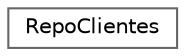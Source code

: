 digraph "Graphical Class Hierarchy"
{
 // INTERACTIVE_SVG=YES
 // LATEX_PDF_SIZE
  bgcolor="transparent";
  edge [fontname=Helvetica,fontsize=10,labelfontname=Helvetica,labelfontsize=10];
  node [fontname=Helvetica,fontsize=10,shape=box,height=0.2,width=0.4];
  rankdir="LR";
  Node0 [id="Node000000",label="RepoClientes",height=0.2,width=0.4,color="grey40", fillcolor="white", style="filled",URL="$classRepoClientes.html",tooltip="Implementa el patrón \"Repositorio\" (Repository). Su única responsabilidad (SRP) es administrar la col..."];
}
